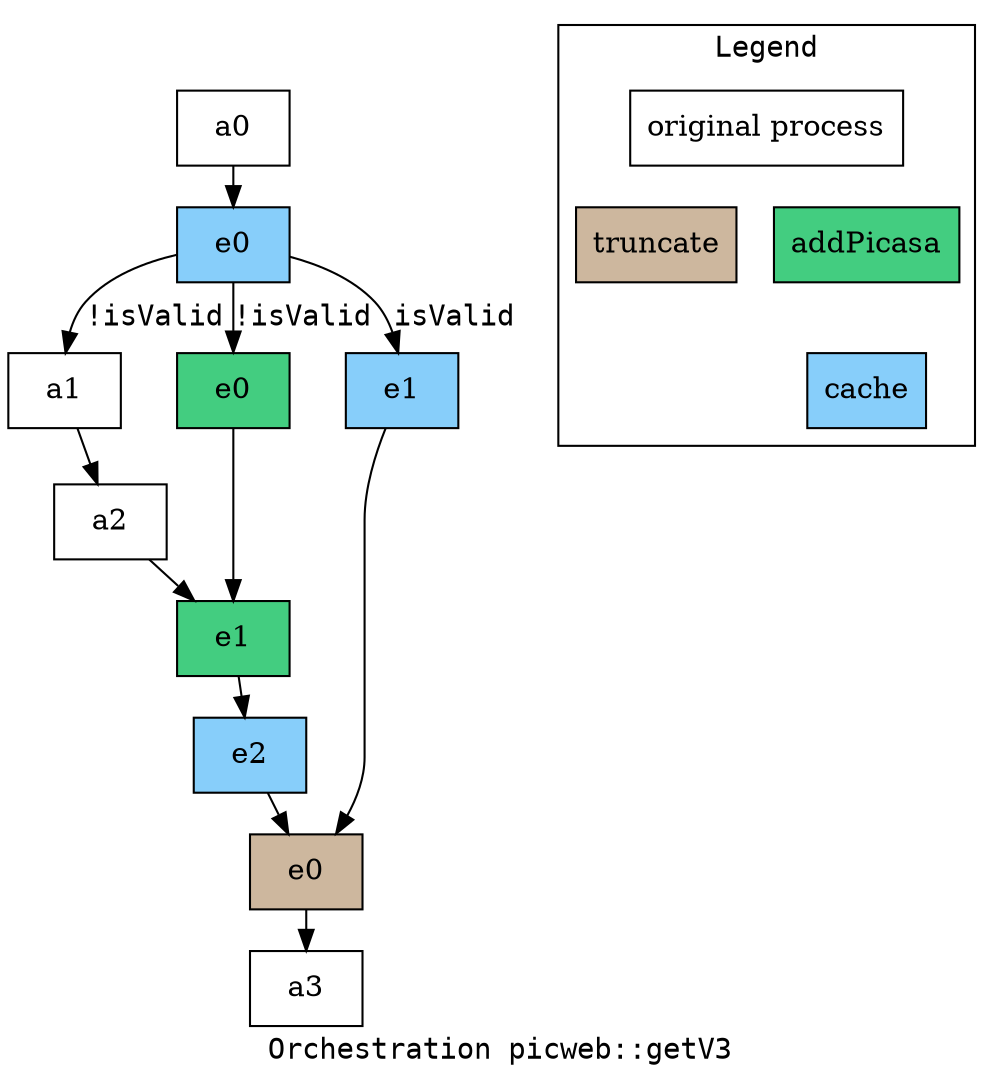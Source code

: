 digraph picweb_getV3 {
  fontname=Courier;
  node [shape=record];
  edge [fontname=Courier];
  label="Orchestration picweb::getV3"
  
  picweb_getV3_a0 [label="a0"];
  picweb_getV3_a1 [label="a1"];
  picweb_getV3_a2 [label="a2"];
  picweb_getV3_a3 [label="a3"];
  picweb_getV3_t_e0 [label="e0",style=filled, fillcolor="bisque3"];
  picweb_getV3_aP_e0 [label="e0", style=filled, fillcolor="seagreen3"];
  picweb_getV3_aP_e1 [label="e1", style=filled, fillcolor="seagreen3"];
  picweb_getV3_aP_c_e0 [label="e0", style=filled, fillcolor="lightskyblue"];
  picweb_getV3_aP_c_e1 [label="e1", style=filled, fillcolor="lightskyblue"];
  picweb_getV3_aP_c_e2 [label="e2", style=filled, fillcolor="lightskyblue"];
  
  picweb_getV3_a0 -> picweb_getV3_aP_c_e0 ;
  picweb_getV3_a1 -> picweb_getV3_a2 ;
  picweb_getV3_a2 -> picweb_getV3_aP_e1 ;
  picweb_getV3_t_e0 -> picweb_getV3_a3 ;
  picweb_getV3_aP_e0 -> picweb_getV3_aP_e1 ;
  picweb_getV3_aP_e1 -> picweb_getV3_aP_c_e2 ;
  picweb_getV3_aP_c_e0 -> picweb_getV3_a1 [label="!isValid"];
  picweb_getV3_aP_c_e0 -> picweb_getV3_aP_e0 [label="!isValid"];
  picweb_getV3_aP_c_e0 -> picweb_getV3_aP_c_e1 [label="isValid"];
  picweb_getV3_aP_c_e1 -> picweb_getV3_t_e0 ;
  picweb_getV3_aP_c_e2 -> picweb_getV3_t_e0 ;

subgraph cluster_legend {
          label = "Legend";
          ranksep=0.02;
          orig [label="original process"];
          t [label="truncate", style=filled, fillcolor="bisque3"];
	  aP [label="addPicasa", style=filled, fillcolor="seagreen3"];
	  c [label="cache", style=filled, fillcolor="lightskyblue"];
          orig -> t [style="invis",arrowsize=0];
	  orig -> aP [style="invis",arrowsize=0];
	  aP -> c [style="invis",arrowsize=0];
  }


} 

